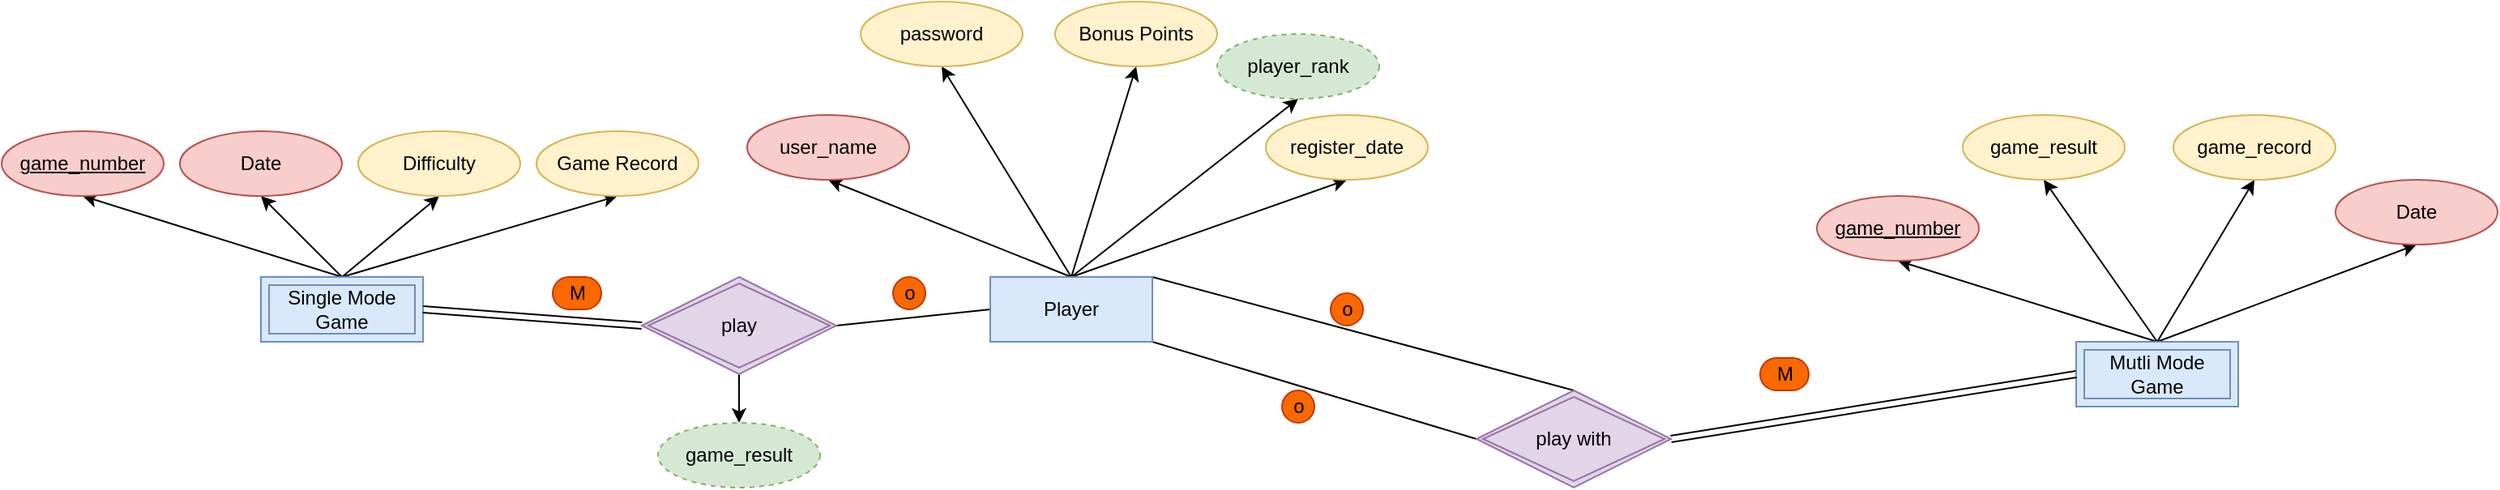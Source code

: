 <mxfile version="15.4.0" type="device" pages="2"><diagram name="Final" id="NQjGGTN7L6fY98t0es6t"><mxGraphModel dx="2055" dy="1787" grid="1" gridSize="10" guides="1" tooltips="1" connect="1" arrows="1" fold="1" page="1" pageScale="1" pageWidth="850" pageHeight="1100" math="0" shadow="0" extFonts="Permanent Marker^https://fonts.googleapis.com/css?family=Permanent+Marker"><root><mxCell id="au_ikAlmlzK0Azq66Mfk-0"/><mxCell id="au_ikAlmlzK0Azq66Mfk-1" parent="au_ikAlmlzK0Azq66Mfk-0"/><mxCell id="au_ikAlmlzK0Azq66Mfk-2" style="rounded=0;orthogonalLoop=1;jettySize=auto;html=1;exitX=0.5;exitY=0;exitDx=0;exitDy=0;entryX=0.5;entryY=1;entryDx=0;entryDy=0;" parent="au_ikAlmlzK0Azq66Mfk-1" source="au_ikAlmlzK0Azq66Mfk-6" target="au_ikAlmlzK0Azq66Mfk-7" edge="1"><mxGeometry relative="1" as="geometry"/></mxCell><mxCell id="au_ikAlmlzK0Azq66Mfk-3" style="edgeStyle=none;rounded=0;orthogonalLoop=1;jettySize=auto;html=1;exitX=0.5;exitY=0;exitDx=0;exitDy=0;entryX=0.5;entryY=1;entryDx=0;entryDy=0;" parent="au_ikAlmlzK0Azq66Mfk-1" source="au_ikAlmlzK0Azq66Mfk-6" target="au_ikAlmlzK0Azq66Mfk-8" edge="1"><mxGeometry relative="1" as="geometry"/></mxCell><mxCell id="au_ikAlmlzK0Azq66Mfk-4" style="edgeStyle=none;rounded=0;orthogonalLoop=1;jettySize=auto;html=1;exitX=0.5;exitY=0;exitDx=0;exitDy=0;entryX=0.5;entryY=1;entryDx=0;entryDy=0;endArrow=classic;endFill=1;" parent="au_ikAlmlzK0Azq66Mfk-1" source="au_ikAlmlzK0Azq66Mfk-6" target="au_ikAlmlzK0Azq66Mfk-11" edge="1"><mxGeometry relative="1" as="geometry"/></mxCell><mxCell id="au_ikAlmlzK0Azq66Mfk-59" style="edgeStyle=none;rounded=0;orthogonalLoop=1;jettySize=auto;html=1;exitX=0;exitY=0.5;exitDx=0;exitDy=0;entryX=1;entryY=0.5;entryDx=0;entryDy=0;endArrow=none;endFill=0;" parent="au_ikAlmlzK0Azq66Mfk-1" source="au_ikAlmlzK0Azq66Mfk-6" target="au_ikAlmlzK0Azq66Mfk-37" edge="1"><mxGeometry relative="1" as="geometry"/></mxCell><mxCell id="au_ikAlmlzK0Azq66Mfk-68" style="edgeStyle=none;rounded=0;orthogonalLoop=1;jettySize=auto;html=1;exitX=1;exitY=0;exitDx=0;exitDy=0;entryX=0.5;entryY=0;entryDx=0;entryDy=0;endArrow=none;endFill=0;" parent="au_ikAlmlzK0Azq66Mfk-1" source="au_ikAlmlzK0Azq66Mfk-6" target="au_ikAlmlzK0Azq66Mfk-47" edge="1"><mxGeometry relative="1" as="geometry"/></mxCell><mxCell id="au_ikAlmlzK0Azq66Mfk-69" style="edgeStyle=none;rounded=0;orthogonalLoop=1;jettySize=auto;html=1;exitX=1;exitY=1;exitDx=0;exitDy=0;entryX=0;entryY=0.5;entryDx=0;entryDy=0;endArrow=none;endFill=0;" parent="au_ikAlmlzK0Azq66Mfk-1" source="au_ikAlmlzK0Azq66Mfk-6" target="au_ikAlmlzK0Azq66Mfk-47" edge="1"><mxGeometry relative="1" as="geometry"/></mxCell><mxCell id="au_ikAlmlzK0Azq66Mfk-101" style="edgeStyle=none;rounded=0;orthogonalLoop=1;jettySize=auto;html=1;exitX=0.5;exitY=0;exitDx=0;exitDy=0;entryX=0.5;entryY=1;entryDx=0;entryDy=0;endArrow=classic;endFill=1;" parent="au_ikAlmlzK0Azq66Mfk-1" source="au_ikAlmlzK0Azq66Mfk-6" target="au_ikAlmlzK0Azq66Mfk-100" edge="1"><mxGeometry relative="1" as="geometry"/></mxCell><mxCell id="au_ikAlmlzK0Azq66Mfk-105" style="edgeStyle=none;rounded=0;orthogonalLoop=1;jettySize=auto;html=1;exitX=0.5;exitY=0;exitDx=0;exitDy=0;entryX=0.5;entryY=1;entryDx=0;entryDy=0;endArrow=classic;endFill=1;" parent="au_ikAlmlzK0Azq66Mfk-1" source="au_ikAlmlzK0Azq66Mfk-6" target="au_ikAlmlzK0Azq66Mfk-103" edge="1"><mxGeometry relative="1" as="geometry"/></mxCell><mxCell id="au_ikAlmlzK0Azq66Mfk-6" value="Player" style="whiteSpace=wrap;html=1;align=center;fillColor=#dae8fc;strokeColor=#6c8ebf;" parent="au_ikAlmlzK0Azq66Mfk-1" vertex="1"><mxGeometry x="-120" y="110" width="100" height="40" as="geometry"/></mxCell><mxCell id="au_ikAlmlzK0Azq66Mfk-7" value="user_name" style="ellipse;whiteSpace=wrap;html=1;align=center;fillColor=#f8cecc;strokeColor=#b85450;" parent="au_ikAlmlzK0Azq66Mfk-1" vertex="1"><mxGeometry x="-270" y="10" width="100" height="40" as="geometry"/></mxCell><mxCell id="au_ikAlmlzK0Azq66Mfk-8" value="password" style="ellipse;whiteSpace=wrap;html=1;align=center;fillColor=#fff2cc;strokeColor=#d6b656;" parent="au_ikAlmlzK0Azq66Mfk-1" vertex="1"><mxGeometry x="-200" y="-60" width="100" height="40" as="geometry"/></mxCell><mxCell id="au_ikAlmlzK0Azq66Mfk-10" value="M" style="text;html=1;resizable=0;autosize=1;align=center;verticalAlign=middle;points=[];fillColor=#fa6800;strokeColor=#C73500;rounded=1;arcSize=28;fontColor=#000000;shadow=0;sketch=0;glass=0;fillOpacity=100;strokeOpacity=100;imageWidth=50;imageHeight=50;absoluteArcSize=1;" parent="au_ikAlmlzK0Azq66Mfk-1" vertex="1"><mxGeometry x="-390" y="110" width="30" height="20" as="geometry"/></mxCell><mxCell id="au_ikAlmlzK0Azq66Mfk-11" value="register_date&lt;br&gt;" style="ellipse;whiteSpace=wrap;html=1;align=center;fillColor=#fff2cc;strokeColor=#d6b656;" parent="au_ikAlmlzK0Azq66Mfk-1" vertex="1"><mxGeometry x="50" y="10" width="100" height="40" as="geometry"/></mxCell><mxCell id="au_ikAlmlzK0Azq66Mfk-58" style="edgeStyle=none;rounded=0;orthogonalLoop=1;jettySize=auto;html=1;exitX=0.5;exitY=0;exitDx=0;exitDy=0;entryX=0.5;entryY=1;entryDx=0;entryDy=0;endArrow=classic;endFill=1;" parent="au_ikAlmlzK0Azq66Mfk-1" source="au_ikAlmlzK0Azq66Mfk-25" target="au_ikAlmlzK0Azq66Mfk-31" edge="1"><mxGeometry relative="1" as="geometry"/></mxCell><mxCell id="au_ikAlmlzK0Azq66Mfk-66" style="edgeStyle=none;rounded=0;orthogonalLoop=1;jettySize=auto;html=1;exitX=0.5;exitY=0;exitDx=0;exitDy=0;entryX=0.5;entryY=1;entryDx=0;entryDy=0;endArrow=classic;endFill=1;" parent="au_ikAlmlzK0Azq66Mfk-1" source="au_ikAlmlzK0Azq66Mfk-25" target="au_ikAlmlzK0Azq66Mfk-64" edge="1"><mxGeometry relative="1" as="geometry"/></mxCell><mxCell id="au_ikAlmlzK0Azq66Mfk-95" style="edgeStyle=none;rounded=0;orthogonalLoop=1;jettySize=auto;html=1;exitX=0.5;exitY=0;exitDx=0;exitDy=0;entryX=0.5;entryY=1;entryDx=0;entryDy=0;endArrow=classic;endFill=1;" parent="au_ikAlmlzK0Azq66Mfk-1" source="au_ikAlmlzK0Azq66Mfk-25" target="au_ikAlmlzK0Azq66Mfk-94" edge="1"><mxGeometry relative="1" as="geometry"/></mxCell><mxCell id="N71udRStdpYk3_82vWth-11" style="edgeStyle=none;rounded=0;orthogonalLoop=1;jettySize=auto;html=1;exitX=0.5;exitY=0;exitDx=0;exitDy=0;entryX=0.5;entryY=1;entryDx=0;entryDy=0;" parent="au_ikAlmlzK0Azq66Mfk-1" source="au_ikAlmlzK0Azq66Mfk-25" target="N71udRStdpYk3_82vWth-9" edge="1"><mxGeometry relative="1" as="geometry"/></mxCell><mxCell id="au_ikAlmlzK0Azq66Mfk-25" value="Single Mode Game" style="shape=ext;margin=3;double=1;whiteSpace=wrap;html=1;align=center;rounded=0;shadow=0;glass=0;sketch=0;fillColor=#dae8fc;strokeColor=#6c8ebf;" parent="au_ikAlmlzK0Azq66Mfk-1" vertex="1"><mxGeometry x="-570" y="110" width="100" height="40" as="geometry"/></mxCell><mxCell id="au_ikAlmlzK0Azq66Mfk-85" style="edgeStyle=none;rounded=0;orthogonalLoop=1;jettySize=auto;html=1;exitX=0.5;exitY=0;exitDx=0;exitDy=0;entryX=0.5;entryY=1;entryDx=0;entryDy=0;endArrow=classic;endFill=1;" parent="au_ikAlmlzK0Azq66Mfk-1" source="au_ikAlmlzK0Azq66Mfk-28" target="au_ikAlmlzK0Azq66Mfk-84" edge="1"><mxGeometry relative="1" as="geometry"/></mxCell><mxCell id="N71udRStdpYk3_82vWth-13" style="edgeStyle=none;rounded=0;orthogonalLoop=1;jettySize=auto;html=1;exitX=0.5;exitY=0;exitDx=0;exitDy=0;entryX=0.5;entryY=1;entryDx=0;entryDy=0;" parent="au_ikAlmlzK0Azq66Mfk-1" source="au_ikAlmlzK0Azq66Mfk-28" target="N71udRStdpYk3_82vWth-12" edge="1"><mxGeometry relative="1" as="geometry"/></mxCell><mxCell id="N71udRStdpYk3_82vWth-17" style="edgeStyle=none;rounded=0;orthogonalLoop=1;jettySize=auto;html=1;exitX=0.5;exitY=0;exitDx=0;exitDy=0;entryX=0.5;entryY=1;entryDx=0;entryDy=0;" parent="au_ikAlmlzK0Azq66Mfk-1" source="au_ikAlmlzK0Azq66Mfk-28" target="N71udRStdpYk3_82vWth-16" edge="1"><mxGeometry relative="1" as="geometry"/></mxCell><mxCell id="R3MtwucD7D8kJ7yhD0Ew-2" style="rounded=0;orthogonalLoop=1;jettySize=auto;html=1;exitX=0.5;exitY=0;exitDx=0;exitDy=0;entryX=0.5;entryY=1;entryDx=0;entryDy=0;" edge="1" parent="au_ikAlmlzK0Azq66Mfk-1" source="au_ikAlmlzK0Azq66Mfk-28" target="R3MtwucD7D8kJ7yhD0Ew-1"><mxGeometry relative="1" as="geometry"/></mxCell><mxCell id="au_ikAlmlzK0Azq66Mfk-28" value="Mutli Mode Game" style="shape=ext;margin=3;double=1;whiteSpace=wrap;html=1;align=center;rounded=0;shadow=0;glass=0;sketch=0;fillColor=#dae8fc;strokeColor=#6c8ebf;" parent="au_ikAlmlzK0Azq66Mfk-1" vertex="1"><mxGeometry x="550" y="150" width="100" height="40" as="geometry"/></mxCell><mxCell id="au_ikAlmlzK0Azq66Mfk-31" value="Difficulty&lt;br&gt;" style="ellipse;whiteSpace=wrap;html=1;align=center;rounded=0;shadow=0;glass=0;sketch=0;fillColor=#fff2cc;strokeColor=#d6b656;" parent="au_ikAlmlzK0Azq66Mfk-1" vertex="1"><mxGeometry x="-510" y="20" width="100" height="40" as="geometry"/></mxCell><mxCell id="au_ikAlmlzK0Azq66Mfk-35" style="edgeStyle=none;rounded=0;orthogonalLoop=1;jettySize=auto;html=1;exitX=0.5;exitY=1;exitDx=0;exitDy=0;entryX=0.5;entryY=0;entryDx=0;entryDy=0;endArrow=classic;endFill=1;" parent="au_ikAlmlzK0Azq66Mfk-1" source="au_ikAlmlzK0Azq66Mfk-37" target="au_ikAlmlzK0Azq66Mfk-51" edge="1"><mxGeometry relative="1" as="geometry"/></mxCell><mxCell id="au_ikAlmlzK0Azq66Mfk-60" style="edgeStyle=none;rounded=0;orthogonalLoop=1;jettySize=auto;html=1;exitX=0;exitY=0.5;exitDx=0;exitDy=0;entryX=1;entryY=0.5;entryDx=0;entryDy=0;endArrow=classic;endFill=1;shape=link;" parent="au_ikAlmlzK0Azq66Mfk-1" source="au_ikAlmlzK0Azq66Mfk-37" target="au_ikAlmlzK0Azq66Mfk-25" edge="1"><mxGeometry relative="1" as="geometry"/></mxCell><mxCell id="au_ikAlmlzK0Azq66Mfk-37" value="play" style="shape=rhombus;double=1;perimeter=rhombusPerimeter;whiteSpace=wrap;html=1;align=center;rounded=0;shadow=0;glass=0;sketch=0;fillColor=#e1d5e7;strokeColor=#9673a6;" parent="au_ikAlmlzK0Azq66Mfk-1" vertex="1"><mxGeometry x="-335" y="110" width="120" height="60" as="geometry"/></mxCell><mxCell id="au_ikAlmlzK0Azq66Mfk-70" style="edgeStyle=none;rounded=0;orthogonalLoop=1;jettySize=auto;html=1;exitX=1;exitY=0.5;exitDx=0;exitDy=0;entryX=0;entryY=0.5;entryDx=0;entryDy=0;endArrow=none;endFill=0;shape=link;" parent="au_ikAlmlzK0Azq66Mfk-1" source="au_ikAlmlzK0Azq66Mfk-47" target="au_ikAlmlzK0Azq66Mfk-28" edge="1"><mxGeometry relative="1" as="geometry"/></mxCell><mxCell id="au_ikAlmlzK0Azq66Mfk-47" value="play with&lt;br&gt;" style="shape=rhombus;double=1;perimeter=rhombusPerimeter;whiteSpace=wrap;html=1;align=center;rounded=0;shadow=0;glass=0;sketch=0;fillColor=#e1d5e7;strokeColor=#9673a6;" parent="au_ikAlmlzK0Azq66Mfk-1" vertex="1"><mxGeometry x="180" y="180" width="120" height="60" as="geometry"/></mxCell><mxCell id="au_ikAlmlzK0Azq66Mfk-50" value="o" style="text;html=1;resizable=0;autosize=1;align=center;verticalAlign=middle;points=[];fillColor=#fa6800;strokeColor=#C73500;rounded=1;arcSize=30;fontColor=#000000;shadow=0;sketch=0;glass=0;fillOpacity=100;strokeOpacity=100;imageWidth=50;imageHeight=50;absoluteArcSize=1;" parent="au_ikAlmlzK0Azq66Mfk-1" vertex="1"><mxGeometry x="-180" y="110" width="20" height="20" as="geometry"/></mxCell><mxCell id="au_ikAlmlzK0Azq66Mfk-51" value="game_result" style="ellipse;whiteSpace=wrap;html=1;align=center;dashed=1;rounded=0;shadow=0;glass=0;sketch=0;fillColor=#d5e8d4;strokeColor=#82b366;" parent="au_ikAlmlzK0Azq66Mfk-1" vertex="1"><mxGeometry x="-325" y="200" width="100" height="40" as="geometry"/></mxCell><mxCell id="au_ikAlmlzK0Azq66Mfk-64" value="Date" style="ellipse;whiteSpace=wrap;html=1;align=center;rounded=0;shadow=0;glass=0;sketch=0;fillColor=#f8cecc;strokeColor=#b85450;" parent="au_ikAlmlzK0Azq66Mfk-1" vertex="1"><mxGeometry x="-620" y="20" width="100" height="40" as="geometry"/></mxCell><mxCell id="au_ikAlmlzK0Azq66Mfk-81" value="M" style="text;html=1;resizable=0;autosize=1;align=center;verticalAlign=middle;points=[];fillColor=#fa6800;strokeColor=#C73500;rounded=1;arcSize=28;fontColor=#000000;shadow=0;sketch=0;glass=0;fillOpacity=100;strokeOpacity=100;imageWidth=50;imageHeight=50;absoluteArcSize=1;" parent="au_ikAlmlzK0Azq66Mfk-1" vertex="1"><mxGeometry x="355" y="160" width="30" height="20" as="geometry"/></mxCell><mxCell id="au_ikAlmlzK0Azq66Mfk-82" value="o" style="text;html=1;resizable=0;autosize=1;align=center;verticalAlign=middle;points=[];fillColor=#fa6800;strokeColor=#C73500;rounded=1;arcSize=30;fontColor=#000000;shadow=0;sketch=0;glass=0;fillOpacity=100;strokeOpacity=100;imageWidth=50;imageHeight=50;absoluteArcSize=1;" parent="au_ikAlmlzK0Azq66Mfk-1" vertex="1"><mxGeometry x="90" y="120" width="20" height="20" as="geometry"/></mxCell><mxCell id="au_ikAlmlzK0Azq66Mfk-83" value="o" style="text;html=1;resizable=0;autosize=1;align=center;verticalAlign=middle;points=[];fillColor=#fa6800;strokeColor=#C73500;rounded=1;arcSize=30;fontColor=#000000;shadow=0;sketch=0;glass=0;fillOpacity=100;strokeOpacity=100;imageWidth=50;imageHeight=50;absoluteArcSize=1;" parent="au_ikAlmlzK0Azq66Mfk-1" vertex="1"><mxGeometry x="60" y="180" width="20" height="20" as="geometry"/></mxCell><mxCell id="au_ikAlmlzK0Azq66Mfk-84" value="Date" style="ellipse;whiteSpace=wrap;html=1;align=center;rounded=0;shadow=0;glass=0;sketch=0;fillColor=#f8cecc;strokeColor=#b85450;" parent="au_ikAlmlzK0Azq66Mfk-1" vertex="1"><mxGeometry x="710" y="50" width="100" height="40" as="geometry"/></mxCell><mxCell id="au_ikAlmlzK0Azq66Mfk-94" value="Game Record" style="ellipse;whiteSpace=wrap;html=1;align=center;rounded=0;shadow=0;glass=0;sketch=0;fillColor=#fff2cc;strokeColor=#d6b656;" parent="au_ikAlmlzK0Azq66Mfk-1" vertex="1"><mxGeometry x="-400" y="20" width="100" height="40" as="geometry"/></mxCell><mxCell id="au_ikAlmlzK0Azq66Mfk-100" value="Bonus Points&lt;br&gt;" style="ellipse;whiteSpace=wrap;html=1;align=center;rounded=0;shadow=0;glass=0;sketch=0;fillColor=#fff2cc;strokeColor=#d6b656;" parent="au_ikAlmlzK0Azq66Mfk-1" vertex="1"><mxGeometry x="-80" y="-60" width="100" height="40" as="geometry"/></mxCell><mxCell id="au_ikAlmlzK0Azq66Mfk-103" value="player_rank" style="ellipse;whiteSpace=wrap;html=1;align=center;dashed=1;rounded=0;shadow=0;glass=0;sketch=0;fillColor=#d5e8d4;strokeColor=#82b366;" parent="au_ikAlmlzK0Azq66Mfk-1" vertex="1"><mxGeometry x="20" y="-40" width="100" height="40" as="geometry"/></mxCell><mxCell id="N71udRStdpYk3_82vWth-9" value="&lt;u&gt;game_number&lt;/u&gt;" style="ellipse;whiteSpace=wrap;html=1;align=center;rounded=0;shadow=0;glass=0;sketch=0;fillColor=#f8cecc;strokeColor=#b85450;" parent="au_ikAlmlzK0Azq66Mfk-1" vertex="1"><mxGeometry x="-730" y="20" width="100" height="40" as="geometry"/></mxCell><mxCell id="N71udRStdpYk3_82vWth-12" value="&lt;u&gt;game_number&lt;/u&gt;" style="ellipse;whiteSpace=wrap;html=1;align=center;rounded=0;shadow=0;glass=0;sketch=0;fillColor=#f8cecc;strokeColor=#b85450;" parent="au_ikAlmlzK0Azq66Mfk-1" vertex="1"><mxGeometry x="390" y="60" width="100" height="40" as="geometry"/></mxCell><mxCell id="N71udRStdpYk3_82vWth-16" value="game_record&lt;br&gt;" style="ellipse;whiteSpace=wrap;html=1;align=center;rounded=1;shadow=0;glass=0;sketch=0;fillColor=#fff2cc;strokeColor=#d6b656;" parent="au_ikAlmlzK0Azq66Mfk-1" vertex="1"><mxGeometry x="610" y="10" width="100" height="40" as="geometry"/></mxCell><mxCell id="N71udRStdpYk3_82vWth-18" style="edgeStyle=none;rounded=0;orthogonalLoop=1;jettySize=auto;html=1;exitX=0.5;exitY=1;exitDx=0;exitDy=0;" parent="au_ikAlmlzK0Azq66Mfk-1" edge="1"><mxGeometry relative="1" as="geometry"><mxPoint x="410" y="70" as="sourcePoint"/><mxPoint x="410" y="70" as="targetPoint"/></mxGeometry></mxCell><mxCell id="R3MtwucD7D8kJ7yhD0Ew-1" value="game_result" style="ellipse;whiteSpace=wrap;html=1;align=center;fillColor=#fff2cc;strokeColor=#d6b656;" vertex="1" parent="au_ikAlmlzK0Azq66Mfk-1"><mxGeometry x="480" y="10" width="100" height="40" as="geometry"/></mxCell></root></mxGraphModel></diagram><diagram id="R2lEEEUBdFMjLlhIrx00" name="Page-1"><mxGraphModel dx="2272" dy="814" grid="1" gridSize="10" guides="1" tooltips="1" connect="1" arrows="1" fold="1" page="1" pageScale="1" pageWidth="850" pageHeight="1100" math="0" shadow="0" extFonts="Permanent Marker^https://fonts.googleapis.com/css?family=Permanent+Marker"><root><mxCell id="0"/><mxCell id="1" parent="0"/><mxCell id="lZhEhdm4U5JBucvDfnSI-5" style="rounded=0;orthogonalLoop=1;jettySize=auto;html=1;exitX=0.5;exitY=0;exitDx=0;exitDy=0;entryX=0.5;entryY=1;entryDx=0;entryDy=0;" parent="1" source="lZhEhdm4U5JBucvDfnSI-1" target="lZhEhdm4U5JBucvDfnSI-3" edge="1"><mxGeometry relative="1" as="geometry"/></mxCell><mxCell id="lZhEhdm4U5JBucvDfnSI-6" style="edgeStyle=none;rounded=0;orthogonalLoop=1;jettySize=auto;html=1;exitX=0.5;exitY=0;exitDx=0;exitDy=0;entryX=0.5;entryY=1;entryDx=0;entryDy=0;" parent="1" source="lZhEhdm4U5JBucvDfnSI-1" target="lZhEhdm4U5JBucvDfnSI-4" edge="1"><mxGeometry relative="1" as="geometry"/></mxCell><mxCell id="lZhEhdm4U5JBucvDfnSI-13" style="edgeStyle=none;rounded=0;orthogonalLoop=1;jettySize=auto;html=1;exitX=0.5;exitY=0;exitDx=0;exitDy=0;entryX=0.5;entryY=1;entryDx=0;entryDy=0;endArrow=classic;endFill=1;" parent="1" source="lZhEhdm4U5JBucvDfnSI-1" target="lZhEhdm4U5JBucvDfnSI-12" edge="1"><mxGeometry relative="1" as="geometry"/></mxCell><mxCell id="lZhEhdm4U5JBucvDfnSI-66" style="edgeStyle=none;rounded=0;orthogonalLoop=1;jettySize=auto;html=1;exitX=1;exitY=0.5;exitDx=0;exitDy=0;endArrow=none;endFill=0;" parent="1" source="lZhEhdm4U5JBucvDfnSI-1" target="lZhEhdm4U5JBucvDfnSI-65" edge="1"><mxGeometry relative="1" as="geometry"/></mxCell><mxCell id="lZhEhdm4U5JBucvDfnSI-1" value="Player" style="whiteSpace=wrap;html=1;align=center;fillColor=#dae8fc;strokeColor=#6c8ebf;" parent="1" vertex="1"><mxGeometry x="-690" y="550" width="100" height="40" as="geometry"/></mxCell><mxCell id="lZhEhdm4U5JBucvDfnSI-3" value="user_name" style="ellipse;whiteSpace=wrap;html=1;align=center;fillColor=#f8cecc;strokeColor=#b85450;" parent="1" vertex="1"><mxGeometry x="-810" y="450" width="100" height="40" as="geometry"/></mxCell><mxCell id="lZhEhdm4U5JBucvDfnSI-4" value="password" style="ellipse;whiteSpace=wrap;html=1;align=center;fillColor=#fff2cc;strokeColor=#d6b656;" parent="1" vertex="1"><mxGeometry x="-690" y="450" width="100" height="40" as="geometry"/></mxCell><mxCell id="lZhEhdm4U5JBucvDfnSI-60" style="edgeStyle=none;rounded=0;orthogonalLoop=1;jettySize=auto;html=1;exitX=0.5;exitY=1;exitDx=0;exitDy=0;entryX=0.5;entryY=0;entryDx=0;entryDy=0;endArrow=classic;endFill=1;" parent="1" target="lZhEhdm4U5JBucvDfnSI-19" edge="1"><mxGeometry relative="1" as="geometry"><mxPoint x="-430" y="595" as="sourcePoint"/></mxGeometry></mxCell><mxCell id="lZhEhdm4U5JBucvDfnSI-11" value="M" style="text;html=1;resizable=0;autosize=1;align=center;verticalAlign=middle;points=[];fillColor=#fa6800;strokeColor=#C73500;rounded=1;arcSize=30;fontColor=#000000;shadow=0;sketch=0;glass=0;fillOpacity=100;strokeOpacity=100;imageWidth=50;imageHeight=50;absoluteArcSize=1;" parent="1" vertex="1"><mxGeometry x="-560" y="540" width="30" height="20" as="geometry"/></mxCell><mxCell id="lZhEhdm4U5JBucvDfnSI-12" value="register_date&lt;br&gt;" style="ellipse;whiteSpace=wrap;html=1;align=center;fillColor=#fff2cc;strokeColor=#d6b656;" parent="1" vertex="1"><mxGeometry x="-570" y="450" width="100" height="40" as="geometry"/></mxCell><mxCell id="lZhEhdm4U5JBucvDfnSI-17" value="we will make a player history table&lt;br&gt;&amp;nbsp;that represent the relation&lt;br&gt;&amp;nbsp;between the player and the game" style="ellipse;shape=cloud;whiteSpace=wrap;html=1;align=center;rounded=1;shadow=0;glass=0;sketch=0;gradientColor=#7ea6e0;fillColor=#dae8fc;strokeColor=#6c8ebf;" parent="1" vertex="1"><mxGeometry x="240" y="620" width="290" height="210" as="geometry"/></mxCell><mxCell id="lZhEhdm4U5JBucvDfnSI-19" value="score" style="ellipse;whiteSpace=wrap;html=1;align=center;rounded=1;shadow=0;glass=0;sketch=0;fillColor=#fff2cc;strokeColor=#d6b656;" parent="1" vertex="1"><mxGeometry x="-480" y="650" width="100" height="40" as="geometry"/></mxCell><mxCell id="lZhEhdm4U5JBucvDfnSI-30" style="edgeStyle=none;rounded=0;orthogonalLoop=1;jettySize=auto;html=1;exitX=0.5;exitY=1;exitDx=0;exitDy=0;entryX=0.5;entryY=0;entryDx=0;entryDy=0;endArrow=none;endFill=0;shape=link;" parent="1" source="lZhEhdm4U5JBucvDfnSI-23" target="lZhEhdm4U5JBucvDfnSI-29" edge="1"><mxGeometry relative="1" as="geometry"/></mxCell><mxCell id="lZhEhdm4U5JBucvDfnSI-32" style="edgeStyle=none;rounded=0;orthogonalLoop=1;jettySize=auto;html=1;exitX=0.5;exitY=0;exitDx=0;exitDy=0;entryX=0.5;entryY=1;entryDx=0;entryDy=0;endArrow=classic;endFill=1;" parent="1" source="lZhEhdm4U5JBucvDfnSI-23" target="lZhEhdm4U5JBucvDfnSI-31" edge="1"><mxGeometry relative="1" as="geometry"/></mxCell><mxCell id="M7CKgXm_ZCpsr1YbeXBi-2" style="rounded=0;orthogonalLoop=1;jettySize=auto;html=1;exitX=0.5;exitY=0;exitDx=0;exitDy=0;entryX=0.5;entryY=1;entryDx=0;entryDy=0;" parent="1" source="lZhEhdm4U5JBucvDfnSI-23" target="M7CKgXm_ZCpsr1YbeXBi-1" edge="1"><mxGeometry relative="1" as="geometry"/></mxCell><mxCell id="lZhEhdm4U5JBucvDfnSI-23" value="Game&lt;br&gt;" style="shape=ext;margin=3;double=1;whiteSpace=wrap;html=1;align=center;rounded=0;shadow=0;glass=0;sketch=0;fillColor=#dae8fc;strokeColor=#6c8ebf;" parent="1" vertex="1"><mxGeometry x="-190" y="310" width="100" height="40" as="geometry"/></mxCell><mxCell id="lZhEhdm4U5JBucvDfnSI-48" style="edgeStyle=none;rounded=0;orthogonalLoop=1;jettySize=auto;html=1;exitX=0.5;exitY=1;exitDx=0;exitDy=0;entryX=0.5;entryY=0;entryDx=0;entryDy=0;endArrow=none;endFill=0;" parent="1" source="lZhEhdm4U5JBucvDfnSI-29" target="lZhEhdm4U5JBucvDfnSI-44" edge="1"><mxGeometry relative="1" as="geometry"/></mxCell><mxCell id="lZhEhdm4U5JBucvDfnSI-49" style="edgeStyle=none;rounded=0;orthogonalLoop=1;jettySize=auto;html=1;exitX=0.5;exitY=1;exitDx=0;exitDy=0;entryX=0.5;entryY=0;entryDx=0;entryDy=0;endArrow=none;endFill=0;" parent="1" source="lZhEhdm4U5JBucvDfnSI-29" target="lZhEhdm4U5JBucvDfnSI-45" edge="1"><mxGeometry relative="1" as="geometry"/></mxCell><mxCell id="lZhEhdm4U5JBucvDfnSI-29" value="d" style="shape=stencil(tZRtDsIgDIZPw1/DRzyAQb0Hus4RERZAp7e3GzOR6dSYLSEkfQtPXwKFCBkqVQPhtCJiTThnlOKMcTOIVahhH5N4UV6rnYGUCdG7IzS6iD1D2wq8jm1WbAhd4Zp2CLl31iJEOxuyzFMeYUpb3EuvCdaXv2VRjfwTRPC9yaQSvv0du1jOA2Yz+c2xD/eT+50OnDtmc13cZGD2P1ZIVMYet5Cl83Dw7myLt2ZKbUzqoQ+OwRhdB/jSF8OmHTb1GH20fHeyF/+dmj6OTrgD);whiteSpace=wrap;html=1;fillColor=#d5e8d4;strokeColor=#82b366;perimeterSpacing=0;" parent="1" vertex="1"><mxGeometry x="-155" y="390" width="30" height="30" as="geometry"/></mxCell><mxCell id="lZhEhdm4U5JBucvDfnSI-31" value="date" style="ellipse;whiteSpace=wrap;html=1;align=center;rounded=0;shadow=0;glass=0;sketch=0;fillColor=#fff2cc;strokeColor=#d6b656;" parent="1" vertex="1"><mxGeometry x="-225" y="210" width="70" height="40" as="geometry"/></mxCell><mxCell id="lZhEhdm4U5JBucvDfnSI-51" style="edgeStyle=none;rounded=0;orthogonalLoop=1;jettySize=auto;html=1;exitX=0.5;exitY=1;exitDx=0;exitDy=0;entryX=0.5;entryY=0;entryDx=0;entryDy=0;endArrow=none;endFill=0;" parent="1" source="lZhEhdm4U5JBucvDfnSI-38" target="lZhEhdm4U5JBucvDfnSI-46" edge="1"><mxGeometry relative="1" as="geometry"/></mxCell><mxCell id="lZhEhdm4U5JBucvDfnSI-52" style="edgeStyle=none;rounded=0;orthogonalLoop=1;jettySize=auto;html=1;exitX=0.5;exitY=1;exitDx=0;exitDy=0;entryX=0.5;entryY=0;entryDx=0;entryDy=0;endArrow=none;endFill=0;" parent="1" source="lZhEhdm4U5JBucvDfnSI-38" target="lZhEhdm4U5JBucvDfnSI-47" edge="1"><mxGeometry relative="1" as="geometry"/></mxCell><mxCell id="lZhEhdm4U5JBucvDfnSI-38" value="d" style="shape=stencil(tZRtDsIgDIZPw1/DRzyAQb0Hus4RERZAp7e3GzOR6dSYLSEkfQtPXwKFCBkqVQPhtCJiTThnlOKMcTOIVahhH5N4UV6rnYGUCdG7IzS6iD1D2wq8jm1WbAhd4Zp2CLl31iJEOxuyzFMeYUpb3EuvCdaXv2VRjfwTRPC9yaQSvv0du1jOA2Yz+c2xD/eT+50OnDtmc13cZGD2P1ZIVMYet5Cl83Dw7myLt2ZKbUzqoQ+OwRhdB/jSF8OmHTb1GH20fHeyF/+dmj6OTrgD);whiteSpace=wrap;html=1;" parent="1" vertex="1"><mxGeometry x="-85" y="550" width="30" height="30" as="geometry"/></mxCell><mxCell id="lZhEhdm4U5JBucvDfnSI-55" style="edgeStyle=none;rounded=0;orthogonalLoop=1;jettySize=auto;html=1;exitX=0;exitY=0.5;exitDx=0;exitDy=0;entryX=1;entryY=0.5;entryDx=0;entryDy=0;endArrow=none;endFill=0;" parent="1" source="lZhEhdm4U5JBucvDfnSI-44" target="lZhEhdm4U5JBucvDfnSI-53" edge="1"><mxGeometry relative="1" as="geometry"/></mxCell><mxCell id="lZhEhdm4U5JBucvDfnSI-44" value="Single Mode Game" style="shape=ext;margin=3;double=1;whiteSpace=wrap;html=1;align=center;rounded=0;shadow=0;glass=0;sketch=0;fillColor=#dae8fc;strokeColor=#6c8ebf;" parent="1" vertex="1"><mxGeometry x="-255" y="470" width="100" height="40" as="geometry"/></mxCell><mxCell id="lZhEhdm4U5JBucvDfnSI-50" style="edgeStyle=none;rounded=0;orthogonalLoop=1;jettySize=auto;html=1;exitX=0.5;exitY=1;exitDx=0;exitDy=0;entryX=0.5;entryY=0;entryDx=0;entryDy=0;endArrow=none;endFill=0;shape=link;" parent="1" source="lZhEhdm4U5JBucvDfnSI-45" target="lZhEhdm4U5JBucvDfnSI-38" edge="1"><mxGeometry relative="1" as="geometry"/></mxCell><mxCell id="lZhEhdm4U5JBucvDfnSI-91" style="edgeStyle=none;rounded=0;orthogonalLoop=1;jettySize=auto;html=1;exitX=1;exitY=0.5;exitDx=0;exitDy=0;entryX=0;entryY=0.5;entryDx=0;entryDy=0;endArrow=none;endFill=0;shape=link;" parent="1" source="lZhEhdm4U5JBucvDfnSI-45" target="lZhEhdm4U5JBucvDfnSI-89" edge="1"><mxGeometry relative="1" as="geometry"/></mxCell><mxCell id="lZhEhdm4U5JBucvDfnSI-45" value="Mutli Mode Game" style="shape=ext;margin=3;double=1;whiteSpace=wrap;html=1;align=center;rounded=0;shadow=0;glass=0;sketch=0;fillColor=#dae8fc;strokeColor=#6c8ebf;" parent="1" vertex="1"><mxGeometry x="-120" y="470" width="100" height="40" as="geometry"/></mxCell><mxCell id="lZhEhdm4U5JBucvDfnSI-46" value="Local Game" style="shape=ext;margin=3;double=1;whiteSpace=wrap;html=1;align=center;rounded=0;shadow=0;glass=0;sketch=0;fillColor=#dae8fc;strokeColor=#6c8ebf;" parent="1" vertex="1"><mxGeometry x="-175" y="630" width="100" height="40" as="geometry"/></mxCell><mxCell id="lZhEhdm4U5JBucvDfnSI-47" value="Lan Game" style="shape=ext;margin=3;double=1;whiteSpace=wrap;html=1;align=center;rounded=0;shadow=0;glass=0;sketch=0;fillColor=#dae8fc;strokeColor=#6c8ebf;" parent="1" vertex="1"><mxGeometry x="-65" y="630" width="100" height="40" as="geometry"/></mxCell><mxCell id="lZhEhdm4U5JBucvDfnSI-53" value="Difficulty&lt;br&gt;" style="ellipse;whiteSpace=wrap;html=1;align=center;rounded=0;shadow=0;glass=0;sketch=0;fillColor=#fff2cc;strokeColor=#d6b656;" parent="1" vertex="1"><mxGeometry x="-410" y="440" width="100" height="40" as="geometry"/></mxCell><mxCell id="lZhEhdm4U5JBucvDfnSI-56" value="easy &lt;br&gt;or medium &lt;br&gt;or hard" style="ellipse;shape=cloud;whiteSpace=wrap;html=1;align=center;rounded=0;shadow=0;glass=0;sketch=0;fillColor=#f8cecc;strokeColor=#b85450;" parent="1" vertex="1"><mxGeometry x="-450" y="330" width="100" height="100" as="geometry"/></mxCell><mxCell id="lZhEhdm4U5JBucvDfnSI-61" value="We will make the player play until&amp;nbsp;&amp;nbsp;&lt;br&gt;he press on end the game&amp;nbsp;&lt;br&gt;when he do so we wiill&amp;nbsp;&lt;br&gt;calculate the number of turns&amp;nbsp;&lt;br&gt;he played with another player&amp;nbsp;&lt;br&gt;or with the computer&amp;nbsp;&lt;br&gt;and we will display his score 1/no of turns&lt;br&gt;and display either&amp;nbsp;&lt;br&gt;win / lose / draw&lt;br&gt;" style="ellipse;shape=cloud;whiteSpace=wrap;html=1;align=center;rounded=0;shadow=0;glass=0;sketch=0;fillColor=#d5e8d4;strokeColor=#82b366;" parent="1" vertex="1"><mxGeometry x="-835" y="150" width="390" height="280" as="geometry"/></mxCell><mxCell id="lZhEhdm4U5JBucvDfnSI-68" style="edgeStyle=none;rounded=0;orthogonalLoop=1;jettySize=auto;html=1;exitX=1;exitY=0.5;exitDx=0;exitDy=0;entryX=0.5;entryY=1;entryDx=0;entryDy=0;endArrow=classic;endFill=1;shape=link;" parent="1" source="lZhEhdm4U5JBucvDfnSI-65" target="lZhEhdm4U5JBucvDfnSI-44" edge="1"><mxGeometry relative="1" as="geometry"/></mxCell><mxCell id="lZhEhdm4U5JBucvDfnSI-99" style="edgeStyle=none;rounded=0;orthogonalLoop=1;jettySize=auto;html=1;exitX=0.5;exitY=1;exitDx=0;exitDy=0;entryX=0.5;entryY=0;entryDx=0;entryDy=0;endArrow=classic;endFill=1;" parent="1" source="lZhEhdm4U5JBucvDfnSI-65" target="lZhEhdm4U5JBucvDfnSI-97" edge="1"><mxGeometry relative="1" as="geometry"/></mxCell><mxCell id="lZhEhdm4U5JBucvDfnSI-101" style="edgeStyle=none;rounded=0;orthogonalLoop=1;jettySize=auto;html=1;exitX=0.5;exitY=1;exitDx=0;exitDy=0;entryX=0.5;entryY=0;entryDx=0;entryDy=0;endArrow=classic;endFill=1;" parent="1" source="lZhEhdm4U5JBucvDfnSI-65" target="lZhEhdm4U5JBucvDfnSI-100" edge="1"><mxGeometry relative="1" as="geometry"/></mxCell><mxCell id="lZhEhdm4U5JBucvDfnSI-65" value="play" style="shape=rhombus;double=1;perimeter=rhombusPerimeter;whiteSpace=wrap;html=1;align=center;rounded=0;shadow=0;glass=0;sketch=0;fillColor=#e1d5e7;strokeColor=#9673a6;" parent="1" vertex="1"><mxGeometry x="-490" y="535" width="120" height="60" as="geometry"/></mxCell><mxCell id="lZhEhdm4U5JBucvDfnSI-76" style="rounded=0;orthogonalLoop=1;jettySize=auto;html=1;exitX=0.5;exitY=0;exitDx=0;exitDy=0;entryX=0.5;entryY=1;entryDx=0;entryDy=0;" parent="1" source="lZhEhdm4U5JBucvDfnSI-79" target="lZhEhdm4U5JBucvDfnSI-80" edge="1"><mxGeometry relative="1" as="geometry"/></mxCell><mxCell id="lZhEhdm4U5JBucvDfnSI-77" style="edgeStyle=none;rounded=0;orthogonalLoop=1;jettySize=auto;html=1;exitX=0.5;exitY=0;exitDx=0;exitDy=0;entryX=0.5;entryY=1;entryDx=0;entryDy=0;" parent="1" source="lZhEhdm4U5JBucvDfnSI-79" target="lZhEhdm4U5JBucvDfnSI-81" edge="1"><mxGeometry relative="1" as="geometry"/></mxCell><mxCell id="lZhEhdm4U5JBucvDfnSI-78" style="edgeStyle=none;rounded=0;orthogonalLoop=1;jettySize=auto;html=1;exitX=0.5;exitY=0;exitDx=0;exitDy=0;entryX=0.5;entryY=1;entryDx=0;entryDy=0;endArrow=classic;endFill=1;" parent="1" source="lZhEhdm4U5JBucvDfnSI-79" target="lZhEhdm4U5JBucvDfnSI-82" edge="1"><mxGeometry relative="1" as="geometry"/></mxCell><mxCell id="lZhEhdm4U5JBucvDfnSI-88" style="rounded=0;orthogonalLoop=1;jettySize=auto;html=1;exitX=0.75;exitY=1;exitDx=0;exitDy=0;endArrow=none;endFill=0;entryX=1;entryY=0.5;entryDx=0;entryDy=0;" parent="1" source="lZhEhdm4U5JBucvDfnSI-79" target="lZhEhdm4U5JBucvDfnSI-89" edge="1"><mxGeometry relative="1" as="geometry"><mxPoint x="375.588" y="590" as="targetPoint"/></mxGeometry></mxCell><mxCell id="lZhEhdm4U5JBucvDfnSI-79" value="Player" style="whiteSpace=wrap;html=1;align=center;fillColor=#dae8fc;strokeColor=#6c8ebf;" parent="1" vertex="1"><mxGeometry x="300" y="440" width="100" height="40" as="geometry"/></mxCell><mxCell id="lZhEhdm4U5JBucvDfnSI-80" value="user_name" style="ellipse;whiteSpace=wrap;html=1;align=center;fillColor=#f8cecc;strokeColor=#b85450;" parent="1" vertex="1"><mxGeometry x="180" y="340" width="100" height="40" as="geometry"/></mxCell><mxCell id="lZhEhdm4U5JBucvDfnSI-81" value="password" style="ellipse;whiteSpace=wrap;html=1;align=center;fillColor=#fff2cc;strokeColor=#d6b656;" parent="1" vertex="1"><mxGeometry x="300" y="340" width="100" height="40" as="geometry"/></mxCell><mxCell id="lZhEhdm4U5JBucvDfnSI-82" value="register_date&lt;br&gt;" style="ellipse;whiteSpace=wrap;html=1;align=center;fillColor=#fff2cc;strokeColor=#d6b656;" parent="1" vertex="1"><mxGeometry x="420" y="340" width="100" height="40" as="geometry"/></mxCell><mxCell id="lZhEhdm4U5JBucvDfnSI-90" style="edgeStyle=none;rounded=0;orthogonalLoop=1;jettySize=auto;html=1;exitX=0;exitY=0.5;exitDx=0;exitDy=0;entryX=0;entryY=1;entryDx=0;entryDy=0;endArrow=none;endFill=0;" parent="1" source="lZhEhdm4U5JBucvDfnSI-89" target="lZhEhdm4U5JBucvDfnSI-79" edge="1"><mxGeometry relative="1" as="geometry"/></mxCell><mxCell id="lZhEhdm4U5JBucvDfnSI-89" value="play with&lt;br&gt;" style="shape=rhombus;double=1;perimeter=rhombusPerimeter;whiteSpace=wrap;html=1;align=center;rounded=0;shadow=0;glass=0;sketch=0;fillColor=#e1d5e7;strokeColor=#9673a6;" parent="1" vertex="1"><mxGeometry x="100" y="520" width="120" height="60" as="geometry"/></mxCell><mxCell id="lZhEhdm4U5JBucvDfnSI-92" value="O" style="text;html=1;resizable=0;autosize=1;align=center;verticalAlign=middle;points=[];fillColor=#fa6800;strokeColor=#C73500;rounded=1;arcSize=30;fontColor=#000000;shadow=0;sketch=0;glass=0;fillOpacity=100;strokeOpacity=100;imageWidth=50;imageHeight=50;absoluteArcSize=1;direction=south;rotation=-90;" parent="1" vertex="1"><mxGeometry x="220" y="475" width="20" height="30" as="geometry"/></mxCell><mxCell id="lZhEhdm4U5JBucvDfnSI-93" value="O" style="text;html=1;resizable=0;autosize=1;align=center;verticalAlign=middle;points=[];fillColor=#fa6800;strokeColor=#C73500;rounded=1;arcSize=30;fontColor=#000000;shadow=0;sketch=0;glass=0;fillOpacity=100;strokeOpacity=100;imageWidth=50;imageHeight=50;absoluteArcSize=1;direction=south;rotation=-90;" parent="1" vertex="1"><mxGeometry x="280" y="530" width="20" height="30" as="geometry"/></mxCell><mxCell id="lZhEhdm4U5JBucvDfnSI-94" value="o" style="text;html=1;resizable=0;autosize=1;align=center;verticalAlign=middle;points=[];fillColor=#fa6800;strokeColor=#C73500;rounded=1;arcSize=30;fontColor=#000000;shadow=0;sketch=0;glass=0;fillOpacity=100;strokeOpacity=100;imageWidth=50;imageHeight=50;absoluteArcSize=1;" parent="1" vertex="1"><mxGeometry x="-335" y="520" width="20" height="20" as="geometry"/></mxCell><mxCell id="lZhEhdm4U5JBucvDfnSI-97" value="case" style="ellipse;whiteSpace=wrap;html=1;align=center;dashed=1;rounded=0;shadow=0;glass=0;sketch=0;fillColor=#d5e8d4;strokeColor=#82b366;" parent="1" vertex="1"><mxGeometry x="-375" y="650" width="100" height="40" as="geometry"/></mxCell><mxCell id="lZhEhdm4U5JBucvDfnSI-100" value="No of turns&lt;br&gt;" style="ellipse;whiteSpace=wrap;html=1;align=center;rounded=1;shadow=0;glass=0;sketch=0;fillColor=#fff2cc;strokeColor=#d6b656;" parent="1" vertex="1"><mxGeometry x="-595" y="650" width="100" height="40" as="geometry"/></mxCell><mxCell id="M7CKgXm_ZCpsr1YbeXBi-1" value="Game Record" style="ellipse;whiteSpace=wrap;html=1;align=center;rounded=0;shadow=0;glass=0;sketch=0;fillColor=#fff2cc;strokeColor=#d6b656;" parent="1" vertex="1"><mxGeometry x="-140" y="210" width="100" height="40" as="geometry"/></mxCell><mxCell id="M7CKgXm_ZCpsr1YbeXBi-3" style="edgeStyle=none;rounded=0;orthogonalLoop=1;jettySize=auto;html=1;exitX=1;exitY=1;exitDx=0;exitDy=0;" parent="1" source="lZhEhdm4U5JBucvDfnSI-31" target="lZhEhdm4U5JBucvDfnSI-31" edge="1"><mxGeometry relative="1" as="geometry"/></mxCell></root></mxGraphModel></diagram></mxfile>